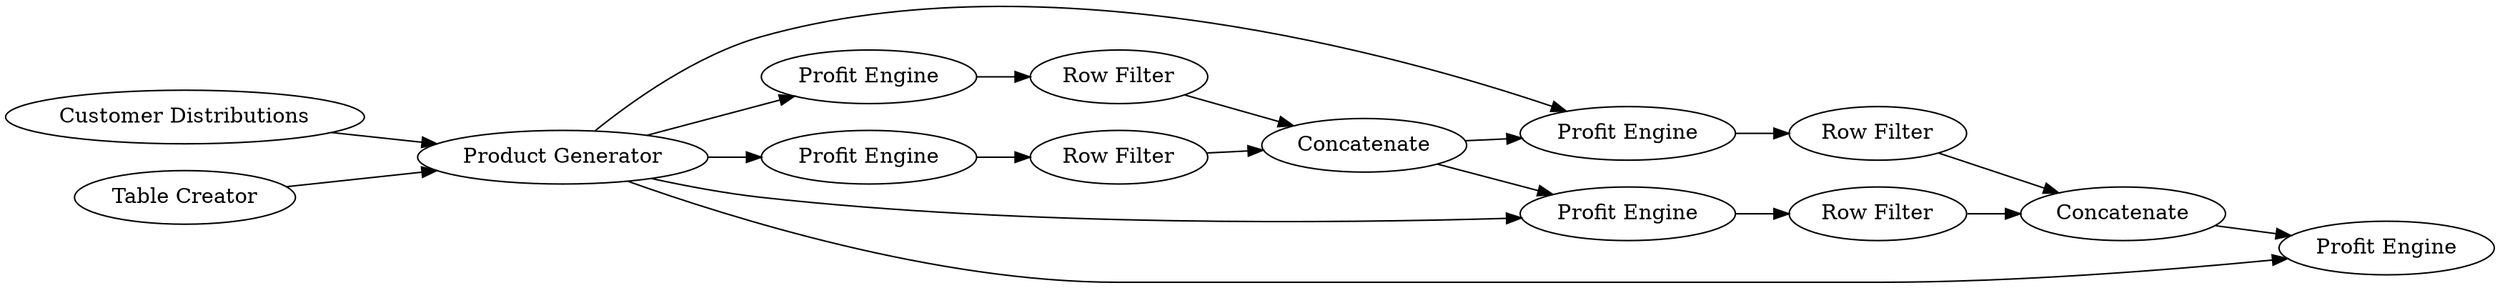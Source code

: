 digraph {
	"-1350335369029821502_20" [label="Row Filter"]
	"-1350335369029821502_18" [label="Profit Engine"]
	"-1350335369029821502_16" [label="Product Generator"]
	"-1350335369029821502_25" [label="Row Filter"]
	"-1350335369029821502_3" [label="Profit Engine"]
	"-1350335369029821502_12" [label="Customer Distributions"]
	"-1350335369029821502_17" [label="Table Creator"]
	"-1350335369029821502_21" [label=Concatenate]
	"-1350335369029821502_24" [label="Row Filter"]
	"-1350335369029821502_22" [label="Profit Engine"]
	"-1350335369029821502_26" [label=Concatenate]
	"-1350335369029821502_19" [label="Row Filter"]
	"-1350335369029821502_23" [label="Profit Engine"]
	"-1350335369029821502_27" [label="Profit Engine"]
	"-1350335369029821502_16" -> "-1350335369029821502_18"
	"-1350335369029821502_21" -> "-1350335369029821502_22"
	"-1350335369029821502_26" -> "-1350335369029821502_27"
	"-1350335369029821502_18" -> "-1350335369029821502_20"
	"-1350335369029821502_19" -> "-1350335369029821502_21"
	"-1350335369029821502_16" -> "-1350335369029821502_22"
	"-1350335369029821502_22" -> "-1350335369029821502_25"
	"-1350335369029821502_16" -> "-1350335369029821502_3"
	"-1350335369029821502_20" -> "-1350335369029821502_21"
	"-1350335369029821502_16" -> "-1350335369029821502_27"
	"-1350335369029821502_25" -> "-1350335369029821502_26"
	"-1350335369029821502_17" -> "-1350335369029821502_16"
	"-1350335369029821502_24" -> "-1350335369029821502_26"
	"-1350335369029821502_12" -> "-1350335369029821502_16"
	"-1350335369029821502_3" -> "-1350335369029821502_19"
	"-1350335369029821502_21" -> "-1350335369029821502_23"
	"-1350335369029821502_23" -> "-1350335369029821502_24"
	"-1350335369029821502_16" -> "-1350335369029821502_23"
	rankdir=LR
}
